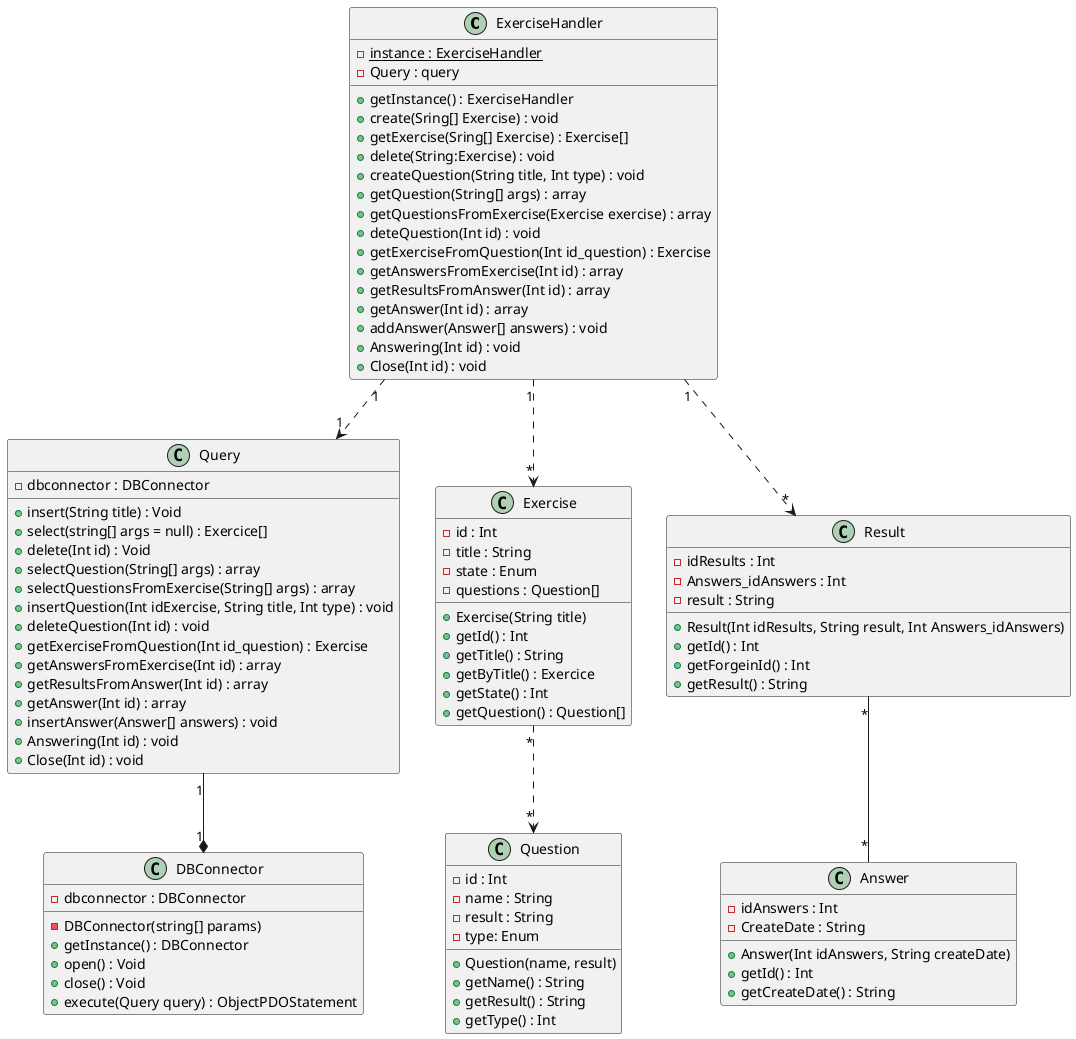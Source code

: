 @startuml
class ExerciseHandler{
    {static} -instance : ExerciseHandler 
    -Query : query
    +getInstance() : ExerciseHandler
    +create(Sring[] Exercise) : void 
    +getExercise(Sring[] Exercise) : Exercise[]
    +delete(String:Exercise) : void
    +createQuestion(String title, Int type) : void
    +getQuestion(String[] args) : array
    +getQuestionsFromExercise(Exercise exercise) : array
    +deteQuestion(Int id) : void 
    +getExerciseFromQuestion(Int id_question) : Exercise
    +getAnswersFromExercise(Int id) : array
    +getResultsFromAnswer(Int id) : array
    +getAnswer(Int id) : array 
    +addAnswer(Answer[] answers) : void
    +Answering(Int id) : void
    +Close(Int id) : void

}
class Query{
    -dbconnector : DBConnector
    +insert(String title) : Void
    +select(string[] args = null) : Exercice[]
    +delete(Int id) : Void
    +selectQuestion(String[] args) : array
    +selectQuestionsFromExercise(String[] args) : array
    +insertQuestion(Int idExercise, String title, Int type) : void
    +deleteQuestion(Int id) : void
    +getExerciseFromQuestion(Int id_question) : Exercise
    +getAnswersFromExercise(Int id) : array
    +getResultsFromAnswer(Int id) : array
    +getAnswer(Int id) : array 
    +insertAnswer(Answer[] answers) : void
    +Answering(Int id) : void
    +Close(Int id) : void
}
class Exercise{
    -id : Int
    -title : String
    -state : Enum
    -questions : Question[]
    +Exercise(String title) 
    +getId() : Int
    +getTitle() : String
    +getByTitle() : Exercice
    +getState() : Int 
    +getQuestion() : Question[]
}
class DBConnector {
    -dbconnector : DBConnector
    -DBConnector(string[] params)
    +getInstance() : DBConnector
    +open() : Void
    +close() : Void
    +execute(Query query) : ObjectPDOStatement
}
class Question{
    -id : Int
    -name : String
    -result : String
    -type: Enum
    +Question(name, result)
    +getName() : String
    +getResult() : String
    +getType() : Int
}
class Result{
-idResults : Int
-Answers_idAnswers : Int
-result : String
+Result(Int idResults, String result, Int Answers_idAnswers)
+getId() : Int
+getForgeinId() : Int
+getResult() : String
}

class Answer{
-idAnswers : Int
-CreateDate : String
+Answer(Int idAnswers, String createDate)
+getId() : Int
+getCreateDate() : String
}

ExerciseHandler "1" ..> "1" Query 
Query "1" --* "1" DBConnector 
ExerciseHandler "1" ..> "*" Exercise 
Exercise "*" ..> "*" Question 
ExerciseHandler "1" ..> "*" Result
Result "*" -- "*" Answer
@enduml

